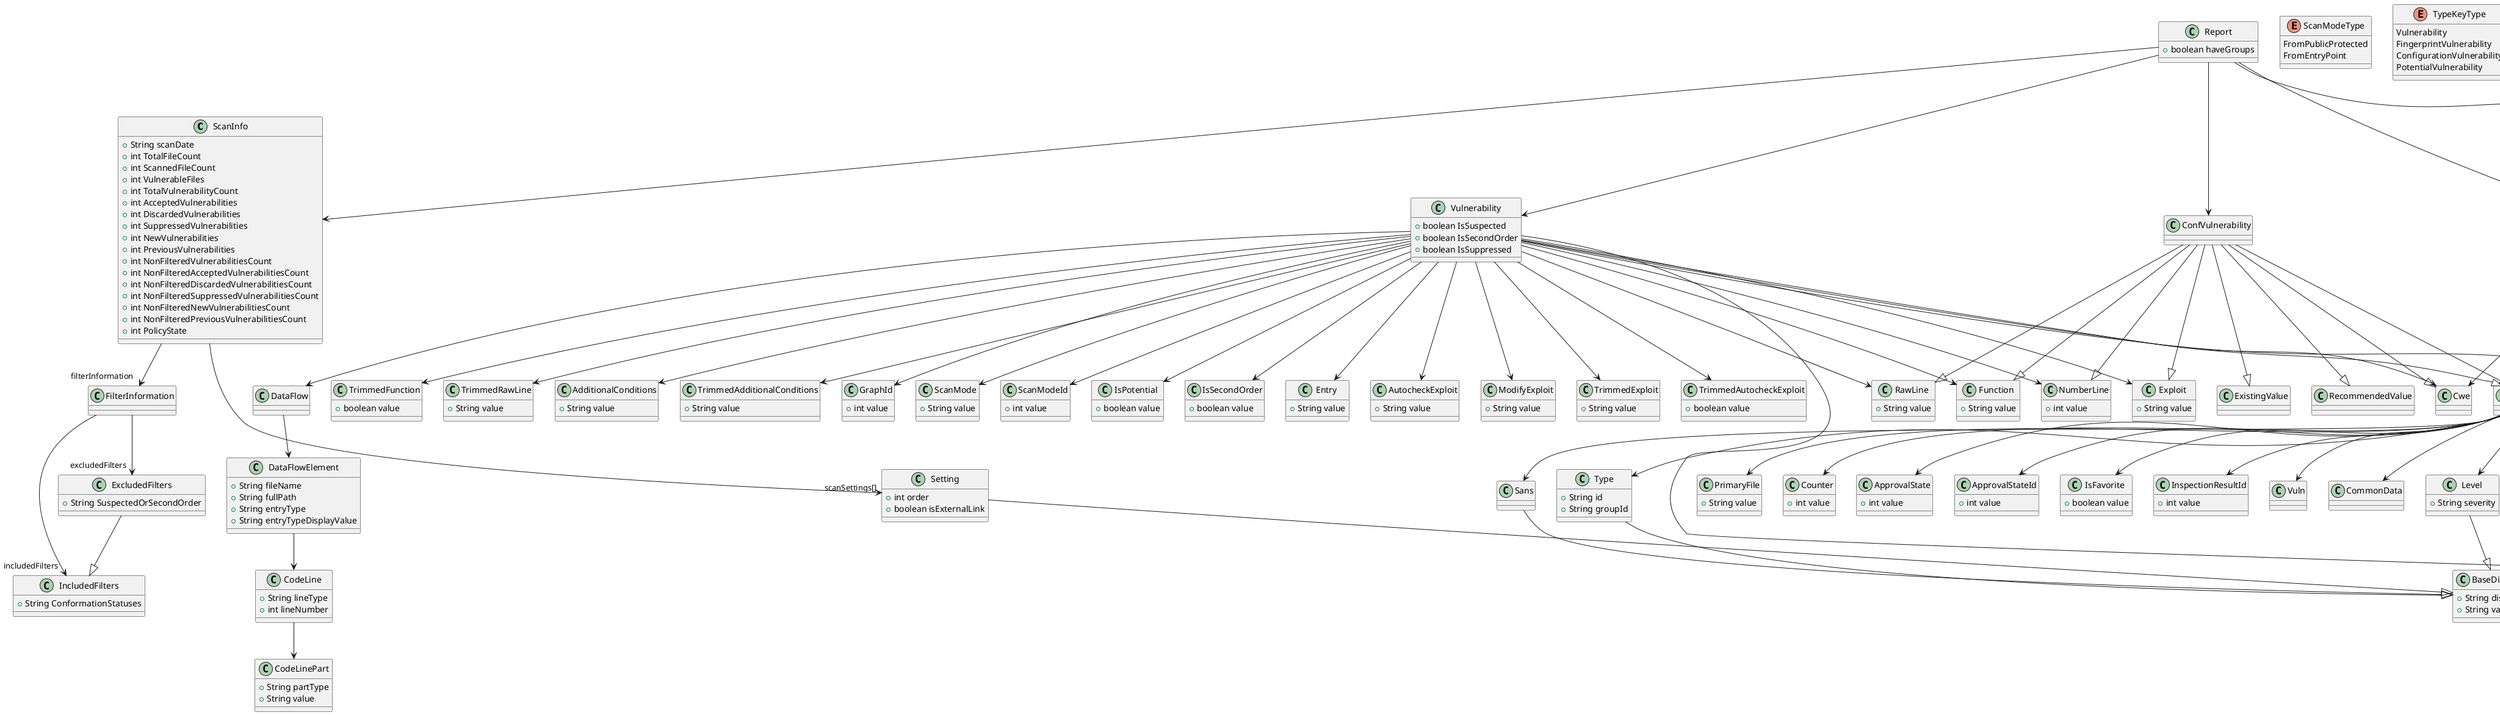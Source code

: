 @startuml

class ScanInfo {
  +String scanDate
  +int TotalFileCount
  +int ScannedFileCount
  +int VulnerableFiles
  +int TotalVulnerabilityCount
  +int AcceptedVulnerabilities
  +int DiscardedVulnerabilities
  +int SuppressedVulnerabilities
  +int NewVulnerabilities
  +int PreviousVulnerabilities
  +int NonFilteredVulnerabilitiesCount
  +int NonFilteredAcceptedVulnerabilitiesCount
  +int NonFilteredDiscardedVulnerabilitiesCount
  +int NonFilteredSuppressedVulnerabilitiesCount
  +int NonFilteredNewVulnerabilitiesCount
  +int NonFilteredPreviousVulnerabilitiesCount
  +int PolicyState
}

class IncludedFilters {
  +String ConformationStatuses
}

class ExcludedFilters {
  +String SuspectedOrSecondOrder
}
ExcludedFilters --|> IncludedFilters

FilterInformation --> "includedFilters" IncludedFilters
FilterInformation --> "excludedFilters" ExcludedFilters

class Setting {
  +int order
  +boolean isExternalLink
}

ScanInfo --> "scanSettings[]" Setting
ScanInfo --> "filterInformation" FilterInformation

class BaseDisplayName {
  +String displayName
  +String value
}

class Level {
  +String severity
}
Level --|> BaseDisplayName

Nist --|> BaseDisplayName
Owasp --|> BaseDisplayName
Owaspm --|> BaseDisplayName
Pcidss --|> BaseDisplayName
Sans --|> BaseDisplayName

class Type {
  +String id
  +String groupId
}
Type --|> BaseDisplayName
Setting --|> BaseDisplayName

class Vulnerability {
  +boolean IsSuspected
  +boolean IsSecondOrder
  +boolean IsSuppressed
}

class IsPotential {
  +boolean value
}
class IsSuspected {
  +boolean value
}
class IsSecondOrder {
  +boolean value
}
class Function {
  +String value
}
class Entry {
  +String value
}
class NumberLine {
  +int value
}
class Exploit {
  +String value
}
class AutocheckExploit {
  +String value
}
class ModifyExploit {
  +String value
}
class TrimmedExploit {
  +String value
}
class TrimmedAutocheckExploit {
  +boolean value
}
class TrimmedFunction {
  +boolean value
}

class RawLine {
  +String value
}
class TrimmedRawLine {
  +String value
}
class Place {
  +String value
}
class AdditionalConditions {
  +String value
}
class TrimmedAdditionalConditions {
  +String value
}
class GraphId {
  +int value
}
class SourceFile {
  +String value
}
enum ScanModeType {
  FromPublicProtected
  FromEntryPoint
}
class ScanMode {
  +String value
}
class ScanModeId {
  +int value
}
class VulnerableCode {
  +String value
}
enum TypeKeyType {
  Vulnerability
  FingerprintVulnerability
  ConfigurationVulnerability
  PotentialVulnerability
}
class TypeKey {
  +TypeKeyType value
}
class GroupType {
  +int value
}
class IsSuppressed {
  +boolean value
}
class IsNew {
  +boolean value
}
class Id {
  +String value
}
class PrimaryFile {
  +String value
}
class Counter {
  +int value
}
class ApprovalState {
  +int value
}
class ApprovalStateId {
  +int value
}
class IsFavorite {
  +boolean value
}
class InspectionResultId {
  +int value
}
class Vuln
class CommonData
class DataFlow
class DataFlowElement {
  +String fileName
  +String fullPath
  +String entryType
  +String entryTypeDisplayValue
}

class CodeLine {
  +String lineType
  +int lineNumber
}
DataFlowElement --> CodeLine
class CodeLinePart {
  +String partType
  +String value
}
CodeLine --> CodeLinePart
DataFlow --> DataFlowElement

class Cwe
class ParentItem
ParentItem ..> Place

Vulnerability --> IsPotential
Vulnerability --> IsSecondOrder
Vulnerability --> Function
Vulnerability --> Entry
Vulnerability --> NumberLine
Vulnerability --> Exploit
Vulnerability --> AutocheckExploit
Vulnerability --> ModifyExploit
Vulnerability --> TrimmedExploit
Vulnerability --> TrimmedAutocheckExploit
Vulnerability --> TrimmedFunction
Vulnerability --> RawLine
Vulnerability --> TrimmedRawLine
Vulnerability --> Place
Vulnerability --> AdditionalConditions
Vulnerability --> TrimmedAdditionalConditions
Vulnerability --> GraphId
Vulnerability --> ScanMode
Vulnerability --> ScanModeId
Vulnerability --> VulnerableCode
Vulnerability --> DataFlow
Vulnerability --> Cwe

class BaseVulnerability
BaseVulnerability --> SourceFile
BaseVulnerability --> IsSuspected
BaseVulnerability --> TypeKey
BaseVulnerability --> IsSuppressed
BaseVulnerability --> GroupType
BaseVulnerability --> IsNew
BaseVulnerability --> Id
BaseVulnerability --> PrimaryFile
BaseVulnerability --> Counter
BaseVulnerability --> ApprovalState
BaseVulnerability --> Type
BaseVulnerability --> ApprovalStateId
BaseVulnerability --> IsFavorite
BaseVulnerability --> InspectionResultId
BaseVulnerability --> Vuln
BaseVulnerability --> CommonData
BaseVulnerability --> Level
BaseVulnerability --> ParentItem
BaseVulnerability --> Nist
BaseVulnerability --> Owasp
BaseVulnerability --> Owaspm
BaseVulnerability --> Pcidss
BaseVulnerability --> Sans

Vulnerability --|> BaseVulnerability
ConfVulnerability --|> BaseVulnerability
PMVulnerability --|> BaseVulnerability
FingerprintVulnerability --|> BaseVulnerability

FingerprintVulnerability --> Place
FingerprintVulnerability --> VulnerableCode
FingerprintVulnerability --> BinaryTitle
FingerprintVulnerability --> BinaryDescription
FingerprintVulnerability --> BinaryLevel
FingerprintVulnerability --> LocalizedDescription
FingerprintVulnerability --> Component

ConfVulnerability --|> NumberLine
ConfVulnerability --|> ExistingValue
ConfVulnerability --|> RecommendedValue
ConfVulnerability --|> Exploit
ConfVulnerability --|> RawLine
ConfVulnerability --|> Function
ConfVulnerability --|> Cwe

PMVulnerability --> MatchedCode
PMVulnerability --> "BeginLine" IntValue
PMVulnerability --> "BeginColumn" IntValue
PMVulnerability --> "EndLine" IntValue
PMVulnerability --> "EndColumn" IntValue
PMVulnerability --> "PatternId" IntValue
PMVulnerability --> "PatternKey" IntValue
PMVulnerability --> VulnerableCode
PMVulnerability --> BinaryTitle
PMVulnerability --> BinaryDescription
PMVulnerability --> BinaryLevel
PMVulnerability --> Cwe

class Report {
  +boolean haveGroups
}

Report --> ScanInfo
Report --> PMVulnerability
Report --> FingerprintVulnerability
Report --> ConfVulnerability
Report --> Vulnerability

@enduml
